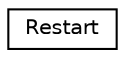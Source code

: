 digraph "Graphical Class Hierarchy"
{
 // INTERACTIVE_SVG=YES
  edge [fontname="Helvetica",fontsize="10",labelfontname="Helvetica",labelfontsize="10"];
  node [fontname="Helvetica",fontsize="10",shape=record];
  rankdir="LR";
  Node0 [label="Restart",height=0.2,width=0.4,color="black", fillcolor="white", style="filled",URL="$classRestart.html"];
}

